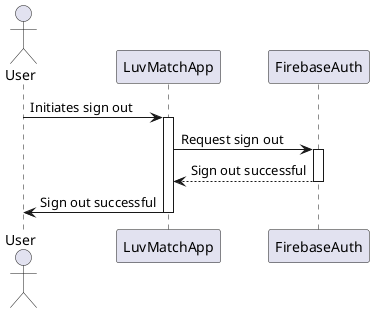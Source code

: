@startuml SignOut
actor User
participant LuvMatchApp
participant FirebaseAuth

User -> LuvMatchApp: Initiates sign out
activate LuvMatchApp

LuvMatchApp -> FirebaseAuth: Request sign out
activate FirebaseAuth

FirebaseAuth --> LuvMatchApp: Sign out successful
deactivate FirebaseAuth

LuvMatchApp -> User: Sign out successful
deactivate LuvMatchApp

@enduml